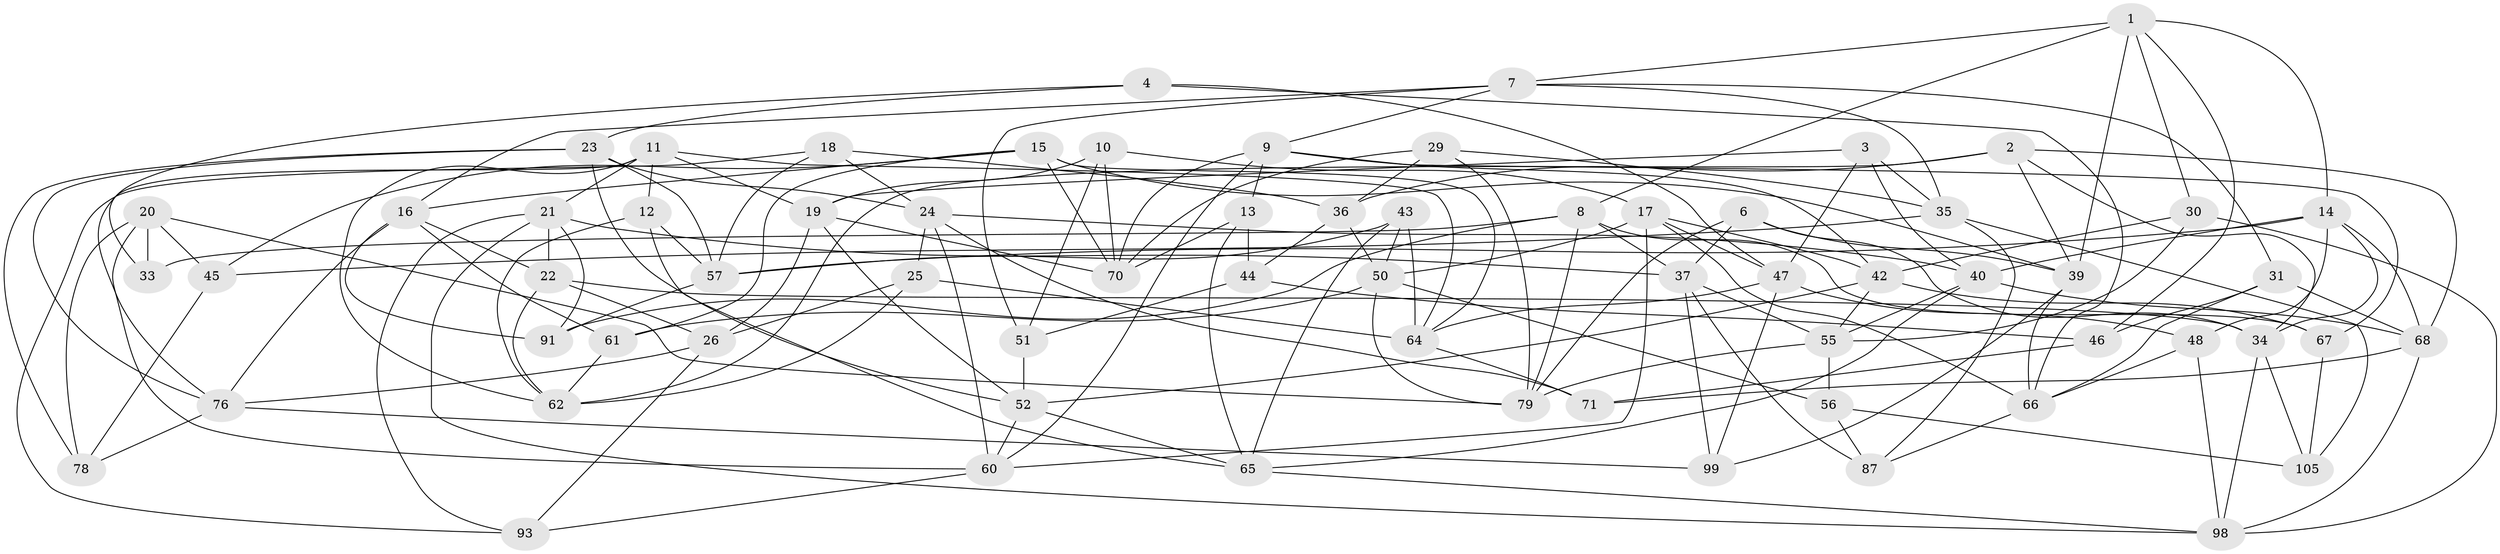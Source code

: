 // Generated by graph-tools (version 1.1) at 2025/24/03/03/25 07:24:24]
// undirected, 67 vertices, 170 edges
graph export_dot {
graph [start="1"]
  node [color=gray90,style=filled];
  1 [super="+41"];
  2 [super="+5"];
  3;
  4;
  6;
  7 [super="+32"];
  8 [super="+49"];
  9 [super="+58"];
  10;
  11 [super="+81"];
  12;
  13;
  14 [super="+38"];
  15 [super="+28"];
  16 [super="+92"];
  17 [super="+89"];
  18;
  19 [super="+83"];
  20 [super="+73"];
  21 [super="+59"];
  22 [super="+27"];
  23 [super="+53"];
  24 [super="+63"];
  25;
  26 [super="+85"];
  29;
  30;
  31;
  33;
  34 [super="+100"];
  35 [super="+95"];
  36 [super="+69"];
  37 [super="+90"];
  39 [super="+77"];
  40 [super="+88"];
  42 [super="+96"];
  43;
  44;
  45;
  46;
  47 [super="+54"];
  48;
  50 [super="+80"];
  51;
  52 [super="+72"];
  55 [super="+82"];
  56;
  57 [super="+94"];
  60 [super="+103"];
  61;
  62 [super="+86"];
  64 [super="+102"];
  65 [super="+84"];
  66 [super="+106"];
  67;
  68 [super="+74"];
  70 [super="+75"];
  71;
  76 [super="+104"];
  78;
  79 [super="+97"];
  87;
  91;
  93;
  98 [super="+101"];
  99;
  105;
  1 -- 7;
  1 -- 14;
  1 -- 8;
  1 -- 30;
  1 -- 46;
  1 -- 39;
  2 -- 34;
  2 -- 36 [weight=2];
  2 -- 68;
  2 -- 62;
  2 -- 39;
  3 -- 40;
  3 -- 35;
  3 -- 47;
  3 -- 19;
  4 -- 66;
  4 -- 33;
  4 -- 47;
  4 -- 23;
  6 -- 37;
  6 -- 79;
  6 -- 34;
  6 -- 39;
  7 -- 9;
  7 -- 51;
  7 -- 16;
  7 -- 31;
  7 -- 35;
  8 -- 67;
  8 -- 79;
  8 -- 33;
  8 -- 91;
  8 -- 37;
  9 -- 42;
  9 -- 67;
  9 -- 13;
  9 -- 70;
  9 -- 60;
  10 -- 17;
  10 -- 51;
  10 -- 70;
  10 -- 19;
  11 -- 12;
  11 -- 19;
  11 -- 64;
  11 -- 76;
  11 -- 21;
  11 -- 62;
  12 -- 57;
  12 -- 62;
  12 -- 65;
  13 -- 70;
  13 -- 65;
  13 -- 44;
  14 -- 68;
  14 -- 40;
  14 -- 48;
  14 -- 34;
  14 -- 57;
  15 -- 16;
  15 -- 61;
  15 -- 39;
  15 -- 64;
  15 -- 45;
  15 -- 70;
  16 -- 91;
  16 -- 61;
  16 -- 22;
  16 -- 76;
  17 -- 50;
  17 -- 42;
  17 -- 66;
  17 -- 60;
  17 -- 47;
  18 -- 93;
  18 -- 24;
  18 -- 36;
  18 -- 57;
  19 -- 52;
  19 -- 70;
  19 -- 26;
  20 -- 33 [weight=2];
  20 -- 45;
  20 -- 79;
  20 -- 60;
  20 -- 78;
  21 -- 91;
  21 -- 22;
  21 -- 98;
  21 -- 37;
  21 -- 93;
  22 -- 34;
  22 -- 62;
  22 -- 26 [weight=2];
  23 -- 76;
  23 -- 78;
  23 -- 52;
  23 -- 24;
  23 -- 57;
  24 -- 25;
  24 -- 71;
  24 -- 60;
  24 -- 40;
  25 -- 26;
  25 -- 64;
  25 -- 62;
  26 -- 76;
  26 -- 93;
  29 -- 70;
  29 -- 79;
  29 -- 36;
  29 -- 35;
  30 -- 98;
  30 -- 42;
  30 -- 55;
  31 -- 46;
  31 -- 68;
  31 -- 66;
  34 -- 105;
  34 -- 98;
  35 -- 45;
  35 -- 105;
  35 -- 87;
  36 -- 50;
  36 -- 44;
  37 -- 99;
  37 -- 55;
  37 -- 87;
  39 -- 99;
  39 -- 66;
  40 -- 68;
  40 -- 65;
  40 -- 55;
  42 -- 52;
  42 -- 67;
  42 -- 55;
  43 -- 57;
  43 -- 64;
  43 -- 50;
  43 -- 65;
  44 -- 51;
  44 -- 46;
  45 -- 78;
  46 -- 71;
  47 -- 99;
  47 -- 48;
  47 -- 64;
  48 -- 66;
  48 -- 98;
  50 -- 61;
  50 -- 56;
  50 -- 79;
  51 -- 52;
  52 -- 65;
  52 -- 60;
  55 -- 56;
  55 -- 79;
  56 -- 87;
  56 -- 105;
  57 -- 91;
  60 -- 93;
  61 -- 62;
  64 -- 71;
  65 -- 98;
  66 -- 87;
  67 -- 105;
  68 -- 98;
  68 -- 71;
  76 -- 99;
  76 -- 78;
}
